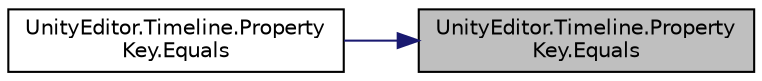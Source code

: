 digraph "UnityEditor.Timeline.PropertyKey.Equals"
{
 // LATEX_PDF_SIZE
  edge [fontname="Helvetica",fontsize="10",labelfontname="Helvetica",labelfontsize="10"];
  node [fontname="Helvetica",fontsize="10",shape=record];
  rankdir="RL";
  Node1 [label="UnityEditor.Timeline.Property\lKey.Equals",height=0.2,width=0.4,color="black", fillcolor="grey75", style="filled", fontcolor="black",tooltip=" "];
  Node1 -> Node2 [dir="back",color="midnightblue",fontsize="10",style="solid",fontname="Helvetica"];
  Node2 [label="UnityEditor.Timeline.Property\lKey.Equals",height=0.2,width=0.4,color="black", fillcolor="white", style="filled",URL="$struct_unity_editor_1_1_timeline_1_1_property_key.html#ae027d1bfccf2cc25841b5839280b52a5",tooltip=" "];
}

